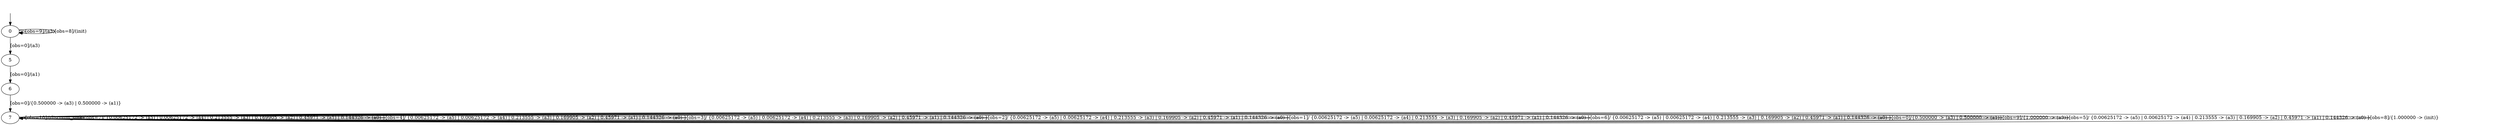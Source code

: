 digraph {
7;
6;
5;
0;
__init [label="", style=invis, width=0];
__init -> 0;
7 -> 7 [label="[obs=10]/(discount_sink)"];
7 -> 7 [label="[obs=7]/ {0.00625172 -> (a5) | 0.00625172 -> (a4) | 0.213555 -> (a3) | 0.169905 -> (a2) | 0.45971 -> (a1) | 0.144326 -> (a0) }"];
7 -> 7 [label="[obs=4]/ {0.00625172 -> (a5) | 0.00625172 -> (a4) | 0.213555 -> (a3) | 0.169905 -> (a2) | 0.45971 -> (a1) | 0.144326 -> (a0) }"];
7 -> 7 [label="[obs=3]/ {0.00625172 -> (a5) | 0.00625172 -> (a4) | 0.213555 -> (a3) | 0.169905 -> (a2) | 0.45971 -> (a1) | 0.144326 -> (a0) }"];
7 -> 7 [label="[obs=2]/ {0.00625172 -> (a5) | 0.00625172 -> (a4) | 0.213555 -> (a3) | 0.169905 -> (a2) | 0.45971 -> (a1) | 0.144326 -> (a0) }"];
7 -> 7 [label="[obs=1]/ {0.00625172 -> (a5) | 0.00625172 -> (a4) | 0.213555 -> (a3) | 0.169905 -> (a2) | 0.45971 -> (a1) | 0.144326 -> (a0) }"];
7 -> 7 [label="[obs=6]/ {0.00625172 -> (a5) | 0.00625172 -> (a4) | 0.213555 -> (a3) | 0.169905 -> (a2) | 0.45971 -> (a1) | 0.144326 -> (a0) }"];
7 -> 7 [label="[obs=0]/{0.500000 -> (a3) | 0.500000 -> (a1)}"];
7 -> 7 [label="[obs=9]/{1.000000 -> (a3)}"];
7 -> 7 [label="[obs=5]/ {0.00625172 -> (a5) | 0.00625172 -> (a4) | 0.213555 -> (a3) | 0.169905 -> (a2) | 0.45971 -> (a1) | 0.144326 -> (a0) }"];
7 -> 7 [label="[obs=8]/{1.000000 -> (init)}"];
6 -> 7 [label="[obs=0]/{0.500000 -> (a3) | 0.500000 -> (a1)}"];
5 -> 6 [label="[obs=0]/(a1)"];
0 -> 5 [label="[obs=0]/(a3)"];
0 -> 0 [label="[obs=9]/(a3)"];
0 -> 0 [label="[obs=8]/(init)"];
}